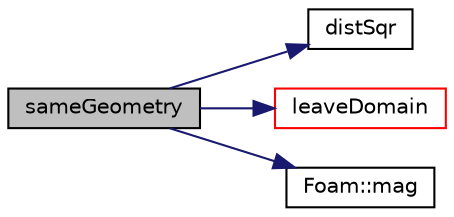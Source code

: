 digraph "sameGeometry"
{
  bgcolor="transparent";
  edge [fontname="Helvetica",fontsize="10",labelfontname="Helvetica",labelfontsize="10"];
  node [fontname="Helvetica",fontsize="10",shape=record];
  rankdir="LR";
  Node1 [label="sameGeometry",height=0.2,width=0.4,color="black", fillcolor="grey75", style="filled", fontcolor="black"];
  Node1 -> Node2 [color="midnightblue",fontsize="10",style="solid",fontname="Helvetica"];
  Node2 [label="distSqr",height=0.2,width=0.4,color="black",URL="$a01920.html#ac1a8de0611898f903abb556870a79745"];
  Node1 -> Node3 [color="midnightblue",fontsize="10",style="solid",fontname="Helvetica"];
  Node3 [label="leaveDomain",height=0.2,width=0.4,color="red",URL="$a01920.html#abca1a09f7512f3e437e9dad338f17f12",tooltip="Convert origin to relative vector to leaving point. "];
  Node1 -> Node4 [color="midnightblue",fontsize="10",style="solid",fontname="Helvetica"];
  Node4 [label="Foam::mag",height=0.2,width=0.4,color="black",URL="$a10936.html#a929da2a3fdcf3dacbbe0487d3a330dae"];
}

